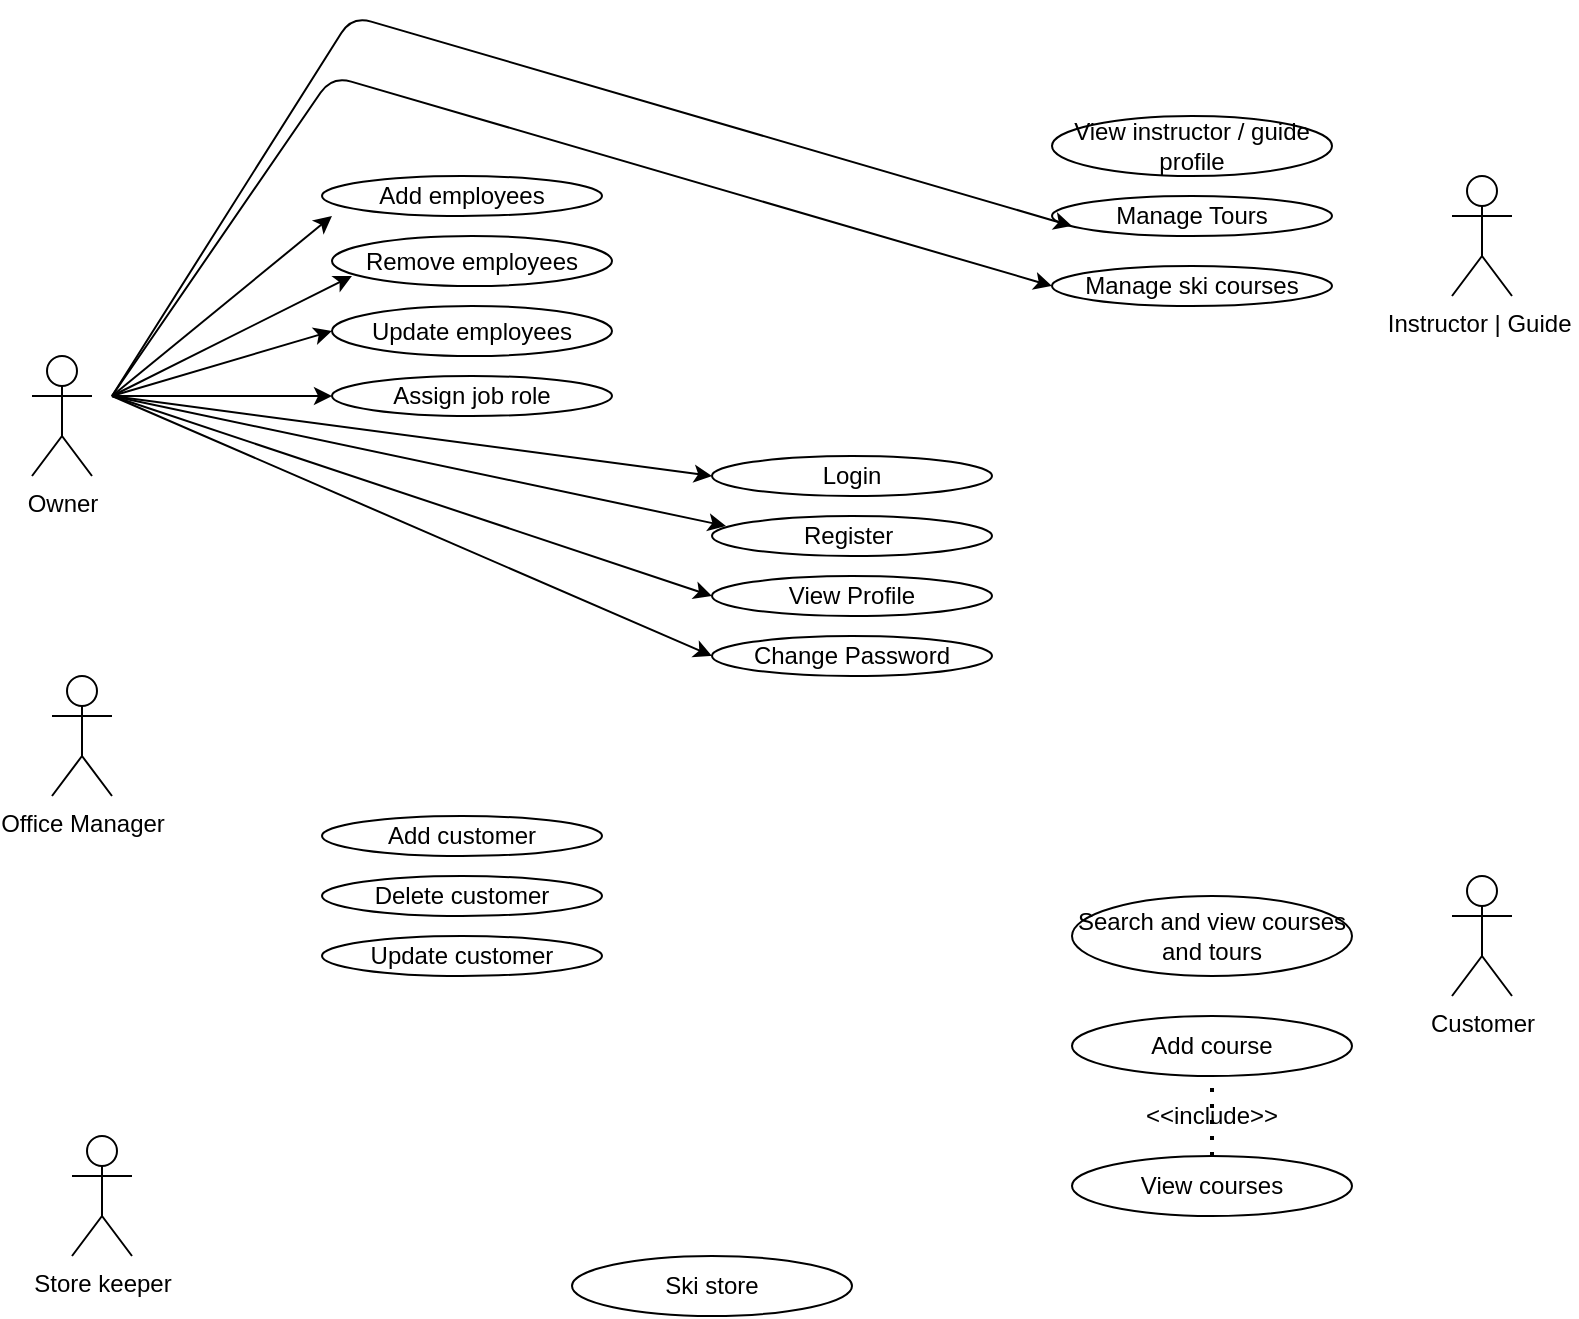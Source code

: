 <mxfile version="14.8.1" type="github">
  <diagram id="u7V_BDu1VtyKSAVuI7es" name="Page-1">
    <mxGraphModel dx="868" dy="1550" grid="1" gridSize="10" guides="1" tooltips="1" connect="1" arrows="1" fold="1" page="1" pageScale="1" pageWidth="850" pageHeight="1100" math="0" shadow="0">
      <root>
        <mxCell id="0" />
        <mxCell id="1" parent="0" />
        <mxCell id="sTBiDpVoaxLkYzl0jwAo-2" value="Owner" style="shape=umlActor;verticalLabelPosition=bottom;verticalAlign=top;html=1;" parent="1" vertex="1">
          <mxGeometry x="50" y="170" width="30" height="60" as="geometry" />
        </mxCell>
        <mxCell id="sTBiDpVoaxLkYzl0jwAo-3" value="Office Manager" style="shape=umlActor;verticalLabelPosition=bottom;verticalAlign=top;html=1;" parent="1" vertex="1">
          <mxGeometry x="60" y="330" width="30" height="60" as="geometry" />
        </mxCell>
        <mxCell id="sTBiDpVoaxLkYzl0jwAo-5" value="Instructor | Guide&amp;nbsp;" style="shape=umlActor;verticalLabelPosition=bottom;verticalAlign=top;html=1;" parent="1" vertex="1">
          <mxGeometry x="760" y="80" width="30" height="60" as="geometry" />
        </mxCell>
        <mxCell id="sTBiDpVoaxLkYzl0jwAo-8" value="Customer&lt;br&gt;" style="shape=umlActor;verticalLabelPosition=bottom;verticalAlign=top;html=1;" parent="1" vertex="1">
          <mxGeometry x="760" y="430" width="30" height="60" as="geometry" />
        </mxCell>
        <mxCell id="sTBiDpVoaxLkYzl0jwAo-10" value="Add employees" style="ellipse;whiteSpace=wrap;html=1;" parent="1" vertex="1">
          <mxGeometry x="195" y="80" width="140" height="20" as="geometry" />
        </mxCell>
        <mxCell id="sTBiDpVoaxLkYzl0jwAo-11" value="Search and view courses and tours" style="ellipse;whiteSpace=wrap;html=1;" parent="1" vertex="1">
          <mxGeometry x="570" y="440" width="140" height="40" as="geometry" />
        </mxCell>
        <mxCell id="sTBiDpVoaxLkYzl0jwAo-12" value="Manage Tours" style="ellipse;whiteSpace=wrap;html=1;" parent="1" vertex="1">
          <mxGeometry x="560" y="90" width="140" height="20" as="geometry" />
        </mxCell>
        <mxCell id="5Go4oTmBntV5mJJ0-Zch-1" value="Add customer" style="ellipse;whiteSpace=wrap;html=1;" vertex="1" parent="1">
          <mxGeometry x="195" y="400" width="140" height="20" as="geometry" />
        </mxCell>
        <mxCell id="5Go4oTmBntV5mJJ0-Zch-5" value="Register&amp;nbsp;" style="ellipse;whiteSpace=wrap;html=1;" vertex="1" parent="1">
          <mxGeometry x="390" y="250" width="140" height="20" as="geometry" />
        </mxCell>
        <mxCell id="5Go4oTmBntV5mJJ0-Zch-6" value="View Profile" style="ellipse;whiteSpace=wrap;html=1;" vertex="1" parent="1">
          <mxGeometry x="390" y="280" width="140" height="20" as="geometry" />
        </mxCell>
        <mxCell id="5Go4oTmBntV5mJJ0-Zch-7" value="Change Password" style="ellipse;whiteSpace=wrap;html=1;" vertex="1" parent="1">
          <mxGeometry x="390" y="310" width="140" height="20" as="geometry" />
        </mxCell>
        <mxCell id="5Go4oTmBntV5mJJ0-Zch-8" value="Remove employees" style="ellipse;whiteSpace=wrap;html=1;" vertex="1" parent="1">
          <mxGeometry x="200" y="110" width="140" height="25" as="geometry" />
        </mxCell>
        <mxCell id="5Go4oTmBntV5mJJ0-Zch-9" value="Update employees" style="ellipse;whiteSpace=wrap;html=1;" vertex="1" parent="1">
          <mxGeometry x="200" y="145" width="140" height="25" as="geometry" />
        </mxCell>
        <mxCell id="5Go4oTmBntV5mJJ0-Zch-10" value="Delete customer" style="ellipse;whiteSpace=wrap;html=1;" vertex="1" parent="1">
          <mxGeometry x="195" y="430" width="140" height="20" as="geometry" />
        </mxCell>
        <mxCell id="5Go4oTmBntV5mJJ0-Zch-11" value="Update customer" style="ellipse;whiteSpace=wrap;html=1;" vertex="1" parent="1">
          <mxGeometry x="195" y="460" width="140" height="20" as="geometry" />
        </mxCell>
        <mxCell id="5Go4oTmBntV5mJJ0-Zch-13" value="Add course" style="ellipse;whiteSpace=wrap;html=1;" vertex="1" parent="1">
          <mxGeometry x="570" y="500" width="140" height="30" as="geometry" />
        </mxCell>
        <mxCell id="5Go4oTmBntV5mJJ0-Zch-14" value="View courses" style="ellipse;whiteSpace=wrap;html=1;" vertex="1" parent="1">
          <mxGeometry x="570" y="570" width="140" height="30" as="geometry" />
        </mxCell>
        <mxCell id="5Go4oTmBntV5mJJ0-Zch-24" value="" style="endArrow=none;dashed=1;html=1;dashPattern=1 3;strokeWidth=2;exitX=0.5;exitY=0;exitDx=0;exitDy=0;" edge="1" parent="1" source="5Go4oTmBntV5mJJ0-Zch-14" target="5Go4oTmBntV5mJJ0-Zch-13">
          <mxGeometry width="50" height="50" relative="1" as="geometry">
            <mxPoint x="605" y="575" as="sourcePoint" />
            <mxPoint x="655" y="525" as="targetPoint" />
          </mxGeometry>
        </mxCell>
        <mxCell id="5Go4oTmBntV5mJJ0-Zch-26" value="&amp;lt;&amp;lt;include&amp;gt;&amp;gt;" style="text;html=1;strokeColor=none;fillColor=none;align=center;verticalAlign=middle;whiteSpace=wrap;rounded=0;" vertex="1" parent="1">
          <mxGeometry x="620" y="540" width="40" height="20" as="geometry" />
        </mxCell>
        <mxCell id="5Go4oTmBntV5mJJ0-Zch-28" value="Manage ski courses" style="ellipse;whiteSpace=wrap;html=1;" vertex="1" parent="1">
          <mxGeometry x="560" y="125" width="140" height="20" as="geometry" />
        </mxCell>
        <mxCell id="5Go4oTmBntV5mJJ0-Zch-29" value="Ski store" style="ellipse;whiteSpace=wrap;html=1;" vertex="1" parent="1">
          <mxGeometry x="320" y="620" width="140" height="30" as="geometry" />
        </mxCell>
        <mxCell id="5Go4oTmBntV5mJJ0-Zch-31" value="Store keeper" style="shape=umlActor;verticalLabelPosition=bottom;verticalAlign=top;html=1;" vertex="1" parent="1">
          <mxGeometry x="70" y="560" width="30" height="60" as="geometry" />
        </mxCell>
        <mxCell id="5Go4oTmBntV5mJJ0-Zch-32" value="Assign job role" style="ellipse;whiteSpace=wrap;html=1;" vertex="1" parent="1">
          <mxGeometry x="200" y="180" width="140" height="20" as="geometry" />
        </mxCell>
        <mxCell id="5Go4oTmBntV5mJJ0-Zch-36" value="Login" style="ellipse;whiteSpace=wrap;html=1;" vertex="1" parent="1">
          <mxGeometry x="390" y="220" width="140" height="20" as="geometry" />
        </mxCell>
        <mxCell id="5Go4oTmBntV5mJJ0-Zch-38" value="View instructor / guide profile" style="ellipse;whiteSpace=wrap;html=1;" vertex="1" parent="1">
          <mxGeometry x="560" y="50" width="140" height="30" as="geometry" />
        </mxCell>
        <mxCell id="5Go4oTmBntV5mJJ0-Zch-40" value="" style="endArrow=classic;html=1;" edge="1" parent="1">
          <mxGeometry width="50" height="50" relative="1" as="geometry">
            <mxPoint x="90" y="190" as="sourcePoint" />
            <mxPoint x="200" y="100" as="targetPoint" />
          </mxGeometry>
        </mxCell>
        <mxCell id="5Go4oTmBntV5mJJ0-Zch-41" value="" style="endArrow=classic;html=1;" edge="1" parent="1">
          <mxGeometry width="50" height="50" relative="1" as="geometry">
            <mxPoint x="90" y="190" as="sourcePoint" />
            <mxPoint x="210" y="130" as="targetPoint" />
          </mxGeometry>
        </mxCell>
        <mxCell id="5Go4oTmBntV5mJJ0-Zch-43" value="" style="endArrow=classic;html=1;entryX=0;entryY=0.5;entryDx=0;entryDy=0;" edge="1" parent="1" target="5Go4oTmBntV5mJJ0-Zch-9">
          <mxGeometry width="50" height="50" relative="1" as="geometry">
            <mxPoint x="90" y="190" as="sourcePoint" />
            <mxPoint x="220" y="140" as="targetPoint" />
          </mxGeometry>
        </mxCell>
        <mxCell id="5Go4oTmBntV5mJJ0-Zch-45" value="" style="endArrow=classic;html=1;entryX=0;entryY=0.5;entryDx=0;entryDy=0;" edge="1" parent="1" target="5Go4oTmBntV5mJJ0-Zch-32">
          <mxGeometry width="50" height="50" relative="1" as="geometry">
            <mxPoint x="90" y="190" as="sourcePoint" />
            <mxPoint x="220" y="167.5" as="targetPoint" />
          </mxGeometry>
        </mxCell>
        <mxCell id="5Go4oTmBntV5mJJ0-Zch-47" value="" style="endArrow=classic;html=1;entryX=0;entryY=0.5;entryDx=0;entryDy=0;" edge="1" parent="1" target="5Go4oTmBntV5mJJ0-Zch-28">
          <mxGeometry width="50" height="50" relative="1" as="geometry">
            <mxPoint x="90" y="190" as="sourcePoint" />
            <mxPoint x="200" y="25" as="targetPoint" />
            <Array as="points">
              <mxPoint x="200" y="30" />
            </Array>
          </mxGeometry>
        </mxCell>
        <mxCell id="5Go4oTmBntV5mJJ0-Zch-48" value="" style="endArrow=classic;html=1;entryX=0;entryY=0.5;entryDx=0;entryDy=0;" edge="1" parent="1">
          <mxGeometry width="50" height="50" relative="1" as="geometry">
            <mxPoint x="90" y="190" as="sourcePoint" />
            <mxPoint x="570" y="105" as="targetPoint" />
            <Array as="points">
              <mxPoint x="210" />
            </Array>
          </mxGeometry>
        </mxCell>
        <mxCell id="5Go4oTmBntV5mJJ0-Zch-49" value="" style="endArrow=classic;html=1;entryX=0;entryY=0.5;entryDx=0;entryDy=0;" edge="1" parent="1" target="5Go4oTmBntV5mJJ0-Zch-36">
          <mxGeometry width="50" height="50" relative="1" as="geometry">
            <mxPoint x="90" y="190" as="sourcePoint" />
            <mxPoint x="380" y="230" as="targetPoint" />
          </mxGeometry>
        </mxCell>
        <mxCell id="5Go4oTmBntV5mJJ0-Zch-50" value="" style="endArrow=classic;html=1;entryX=0.05;entryY=0.25;entryDx=0;entryDy=0;entryPerimeter=0;" edge="1" parent="1" target="5Go4oTmBntV5mJJ0-Zch-5">
          <mxGeometry width="50" height="50" relative="1" as="geometry">
            <mxPoint x="90" y="190" as="sourcePoint" />
            <mxPoint x="400" y="240" as="targetPoint" />
          </mxGeometry>
        </mxCell>
        <mxCell id="5Go4oTmBntV5mJJ0-Zch-51" value="" style="endArrow=classic;html=1;entryX=0;entryY=0.5;entryDx=0;entryDy=0;" edge="1" parent="1" target="5Go4oTmBntV5mJJ0-Zch-6">
          <mxGeometry width="50" height="50" relative="1" as="geometry">
            <mxPoint x="90" y="190" as="sourcePoint" />
            <mxPoint x="407" y="265" as="targetPoint" />
          </mxGeometry>
        </mxCell>
        <mxCell id="5Go4oTmBntV5mJJ0-Zch-52" value="" style="endArrow=classic;html=1;entryX=0;entryY=0.5;entryDx=0;entryDy=0;" edge="1" parent="1" target="5Go4oTmBntV5mJJ0-Zch-7">
          <mxGeometry width="50" height="50" relative="1" as="geometry">
            <mxPoint x="90" y="190" as="sourcePoint" />
            <mxPoint x="400" y="300" as="targetPoint" />
          </mxGeometry>
        </mxCell>
      </root>
    </mxGraphModel>
  </diagram>
</mxfile>
